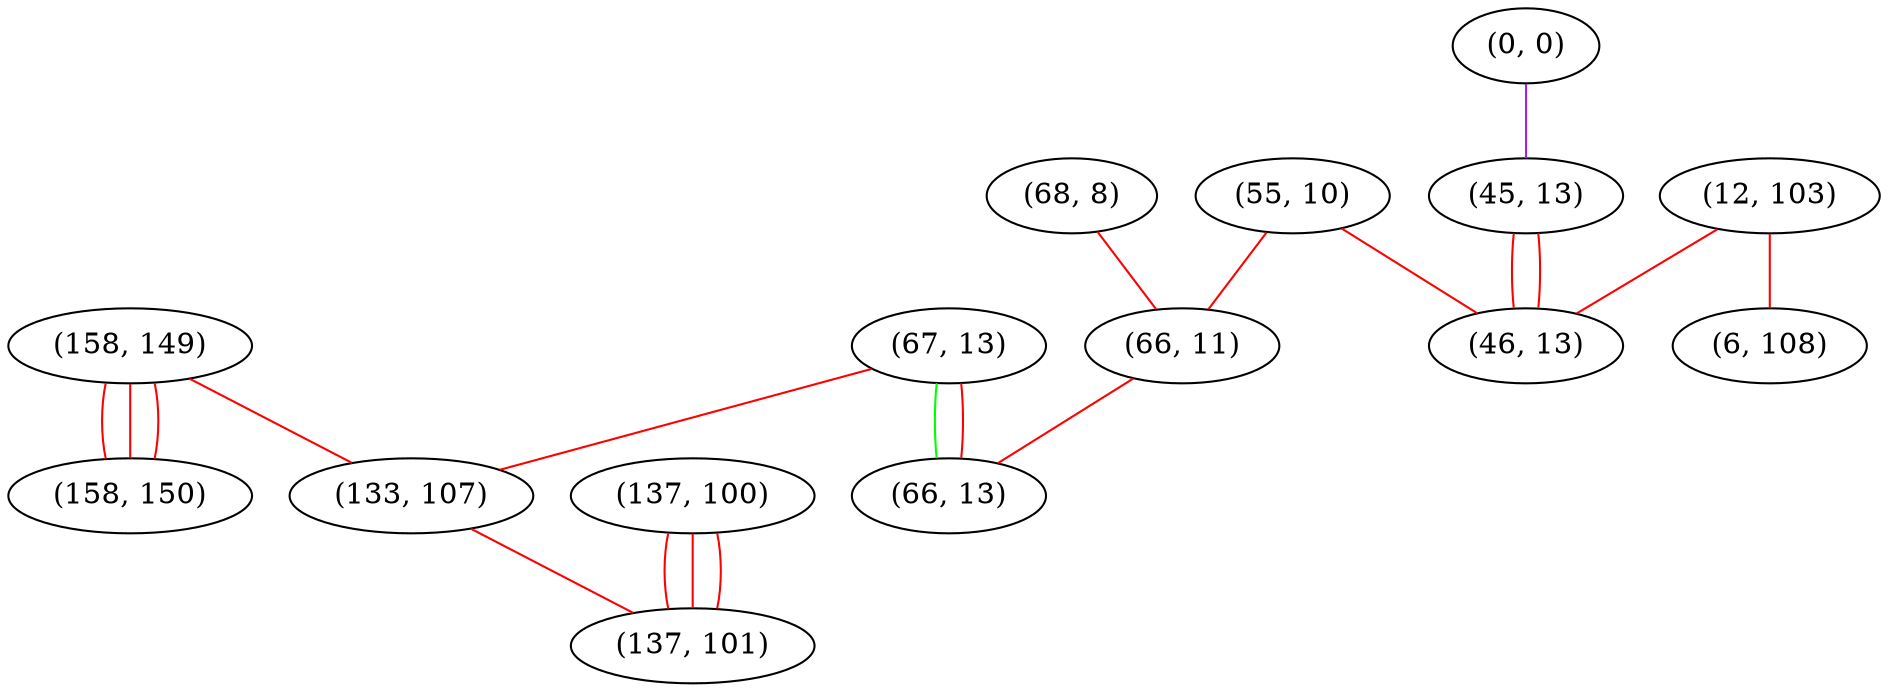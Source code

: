 graph "" {
"(158, 149)";
"(0, 0)";
"(45, 13)";
"(55, 10)";
"(68, 8)";
"(12, 103)";
"(67, 13)";
"(66, 11)";
"(46, 13)";
"(158, 150)";
"(66, 13)";
"(133, 107)";
"(137, 100)";
"(137, 101)";
"(6, 108)";
"(158, 149)" -- "(158, 150)"  [color=red, key=0, weight=1];
"(158, 149)" -- "(158, 150)"  [color=red, key=1, weight=1];
"(158, 149)" -- "(158, 150)"  [color=red, key=2, weight=1];
"(158, 149)" -- "(133, 107)"  [color=red, key=0, weight=1];
"(0, 0)" -- "(45, 13)"  [color=purple, key=0, weight=4];
"(45, 13)" -- "(46, 13)"  [color=red, key=0, weight=1];
"(45, 13)" -- "(46, 13)"  [color=red, key=1, weight=1];
"(55, 10)" -- "(66, 11)"  [color=red, key=0, weight=1];
"(55, 10)" -- "(46, 13)"  [color=red, key=0, weight=1];
"(68, 8)" -- "(66, 11)"  [color=red, key=0, weight=1];
"(12, 103)" -- "(6, 108)"  [color=red, key=0, weight=1];
"(12, 103)" -- "(46, 13)"  [color=red, key=0, weight=1];
"(67, 13)" -- "(66, 13)"  [color=green, key=0, weight=2];
"(67, 13)" -- "(66, 13)"  [color=red, key=1, weight=1];
"(67, 13)" -- "(133, 107)"  [color=red, key=0, weight=1];
"(66, 11)" -- "(66, 13)"  [color=red, key=0, weight=1];
"(133, 107)" -- "(137, 101)"  [color=red, key=0, weight=1];
"(137, 100)" -- "(137, 101)"  [color=red, key=0, weight=1];
"(137, 100)" -- "(137, 101)"  [color=red, key=1, weight=1];
"(137, 100)" -- "(137, 101)"  [color=red, key=2, weight=1];
}
